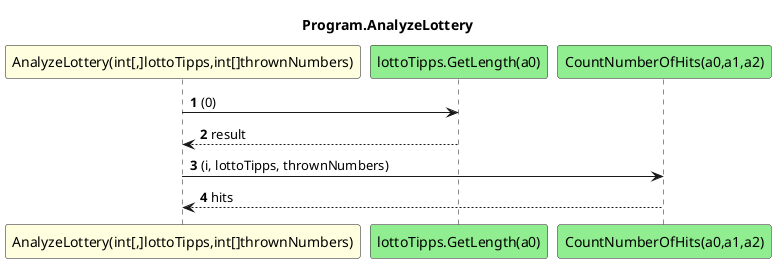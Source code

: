 @startuml Program.AnalyzeLottery
title Program.AnalyzeLottery
participant "AnalyzeLottery(int[,]lottoTipps,int[]thrownNumbers)" as AnalyzeLottery_p0_p1 #LightYellow
participant "lottoTipps.GetLength(a0)" as lottoTipps_GetLength_a0 #LightGreen
participant "CountNumberOfHits(a0,a1,a2)" as CountNumberOfHits_a0_a1_a2 #LightGreen
autonumber
AnalyzeLottery_p0_p1 -> lottoTipps_GetLength_a0 : (0)
lottoTipps_GetLength_a0 --> AnalyzeLottery_p0_p1 : result
AnalyzeLottery_p0_p1 -> CountNumberOfHits_a0_a1_a2 : (i, lottoTipps, thrownNumbers)
CountNumberOfHits_a0_a1_a2 --> AnalyzeLottery_p0_p1 : hits
@enduml
